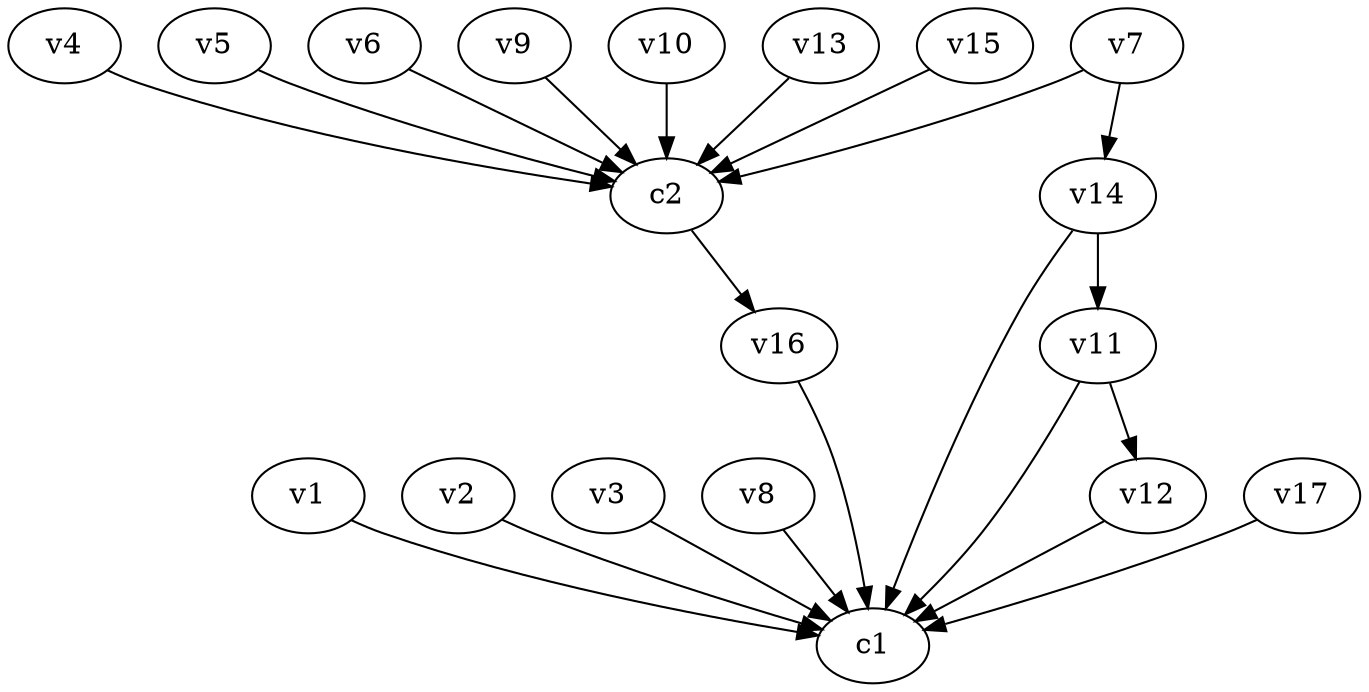 strict digraph  {
c1;
c2;
v1;
v2;
v3;
v4;
v5;
v6;
v7;
v8;
v9;
v10;
v11;
v12;
v13;
v14;
v15;
v16;
v17;
c2 -> v16  [weight=1];
v1 -> c1  [weight=1];
v2 -> c1  [weight=1];
v3 -> c1  [weight=1];
v4 -> c2  [weight=1];
v5 -> c2  [weight=1];
v6 -> c2  [weight=1];
v7 -> c2  [weight=1];
v7 -> v14  [weight=1];
v8 -> c1  [weight=1];
v9 -> c2  [weight=1];
v10 -> c2  [weight=1];
v11 -> c1  [weight=1];
v11 -> v12  [weight=1];
v12 -> c1  [weight=1];
v13 -> c2  [weight=1];
v14 -> c1  [weight=1];
v14 -> v11  [weight=1];
v15 -> c2  [weight=1];
v16 -> c1  [weight=1];
v17 -> c1  [weight=1];
}
